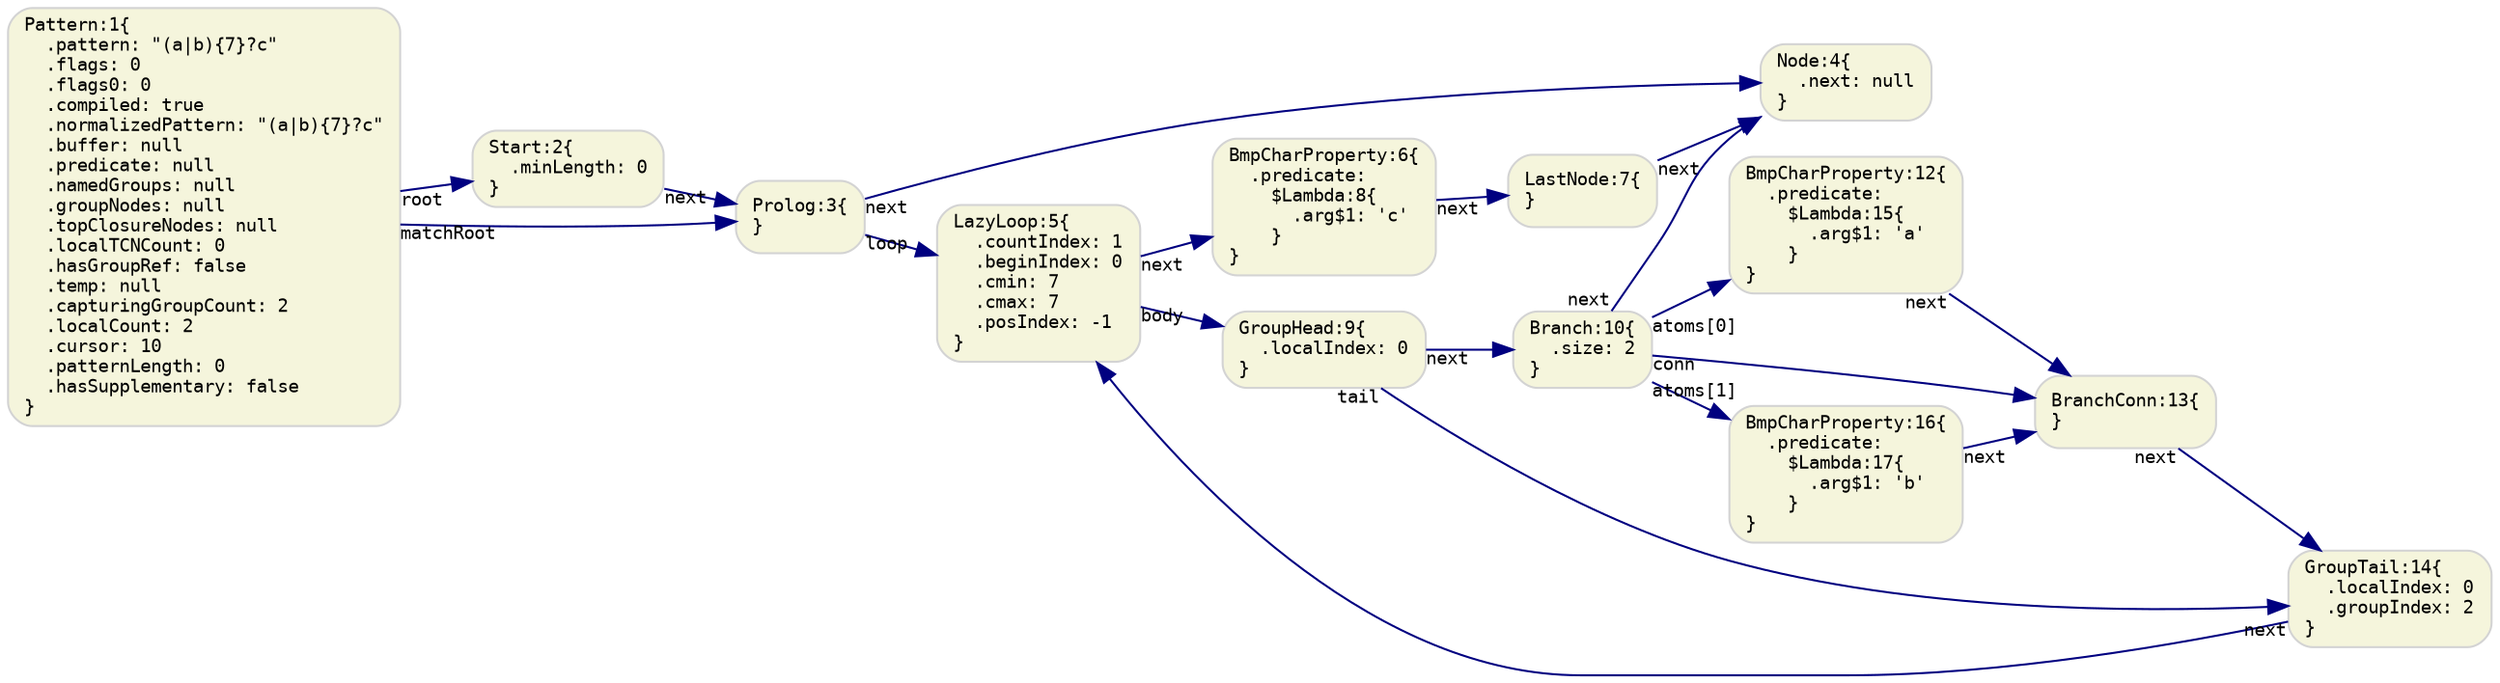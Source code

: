 digraph G {
  rankdir=LR;
  graph [fontname="Monospace", fontsize="11"]

  // default nodes
  node [fontname="Monospace", fontsize="9", shape="box", style="rounded,filled", color="LightGray", fillcolor="Beige"]
  1[ label="Pattern:1\{\l  .pattern: \"(a|b)\{7\}?c\"\l  .flags: 0\l  .flags0: 0\l  .compiled: true\l  .normalizedPattern: \"(a|b)\{7\}?c\"\l  .buffer: null\l  .predicate: null\l  .namedGroups: null\l  .groupNodes: null\l  .topClosureNodes: null\l  .localTCNCount: 0\l  .hasGroupRef: false\l  .temp: null\l  .capturingGroupCount: 2\l  .localCount: 2\l  .cursor: 10\l  .patternLength: 0\l  .hasSupplementary: false\l\}\l" ]
  2[ label="Start:2\{\l  .minLength: 0\l\}\l" ]
  3[ label="Prolog:3\{\l\}\l" ]
  4[ label="Node:4\{\l  .next: null\l\}\l" ]
  5[ label="LazyLoop:5\{\l  .countIndex: 1\l  .beginIndex: 0\l  .cmin: 7\l  .cmax: 7\l  .posIndex: -1\l\}\l" ]
  6[ label="BmpCharProperty:6\{\l  .predicate:\l    $Lambda:8\{\l      .arg$1: 'c'\l    \}\l\}\l" ]
  7[ label="LastNode:7\{\l\}\l" ]
  9[ label="GroupHead:9\{\l  .localIndex: 0\l\}\l" ]
  10[ label="Branch:10\{\l  .size: 2\l\}\l" ]
  12[ label="BmpCharProperty:12\{\l  .predicate:\l    $Lambda:15\{\l      .arg$1: 'a'\l    \}\l\}\l" ]
  13[ label="BranchConn:13\{\l\}\l" ]
  14[ label="GroupTail:14\{\l  .localIndex: 0\l  .groupIndex: 2\l\}\l" ]
  16[ label="BmpCharProperty:16\{\l  .predicate:\l    $Lambda:17\{\l      .arg$1: 'b'\l    \}\l\}\l" ]

  // default edges
  edge [fontname="Monospace", fontsize="9", color="Navy"]
  3 -> 4 [ label="",  taillabel="next" ]
  7 -> 4 [ label="",  taillabel="next" ]
  6 -> 7 [ label="",  taillabel="next" ]
  5 -> 6 [ label="",  taillabel="next" ]
  10 -> 4 [ label="",  taillabel="next" ]
  14 -> 5 [ label="",  taillabel="next" ]
  13 -> 14 [ label="",  taillabel="next" ]
  12 -> 13 [ label="",  taillabel="next" ]
  10 -> 12 [ label="",  taillabel="atoms[0]" ]
  16 -> 13 [ label="",  taillabel="next" ]
  10 -> 16 [ label="",  taillabel="atoms[1]" ]
  10 -> 13 [ label="",  taillabel="conn" ]
  9 -> 10 [ label="",  taillabel="next" ]
  9 -> 14 [ label="",  taillabel="tail" ]
  5 -> 9 [ label="",  taillabel="body" ]
  3 -> 5 [ label="",  taillabel="loop" ]
  2 -> 3 [ label="",  taillabel="next" ]
  1 -> 2 [ label="",  taillabel="root" ]
  1 -> 3 [ label="",  taillabel="matchRoot" ]
}
